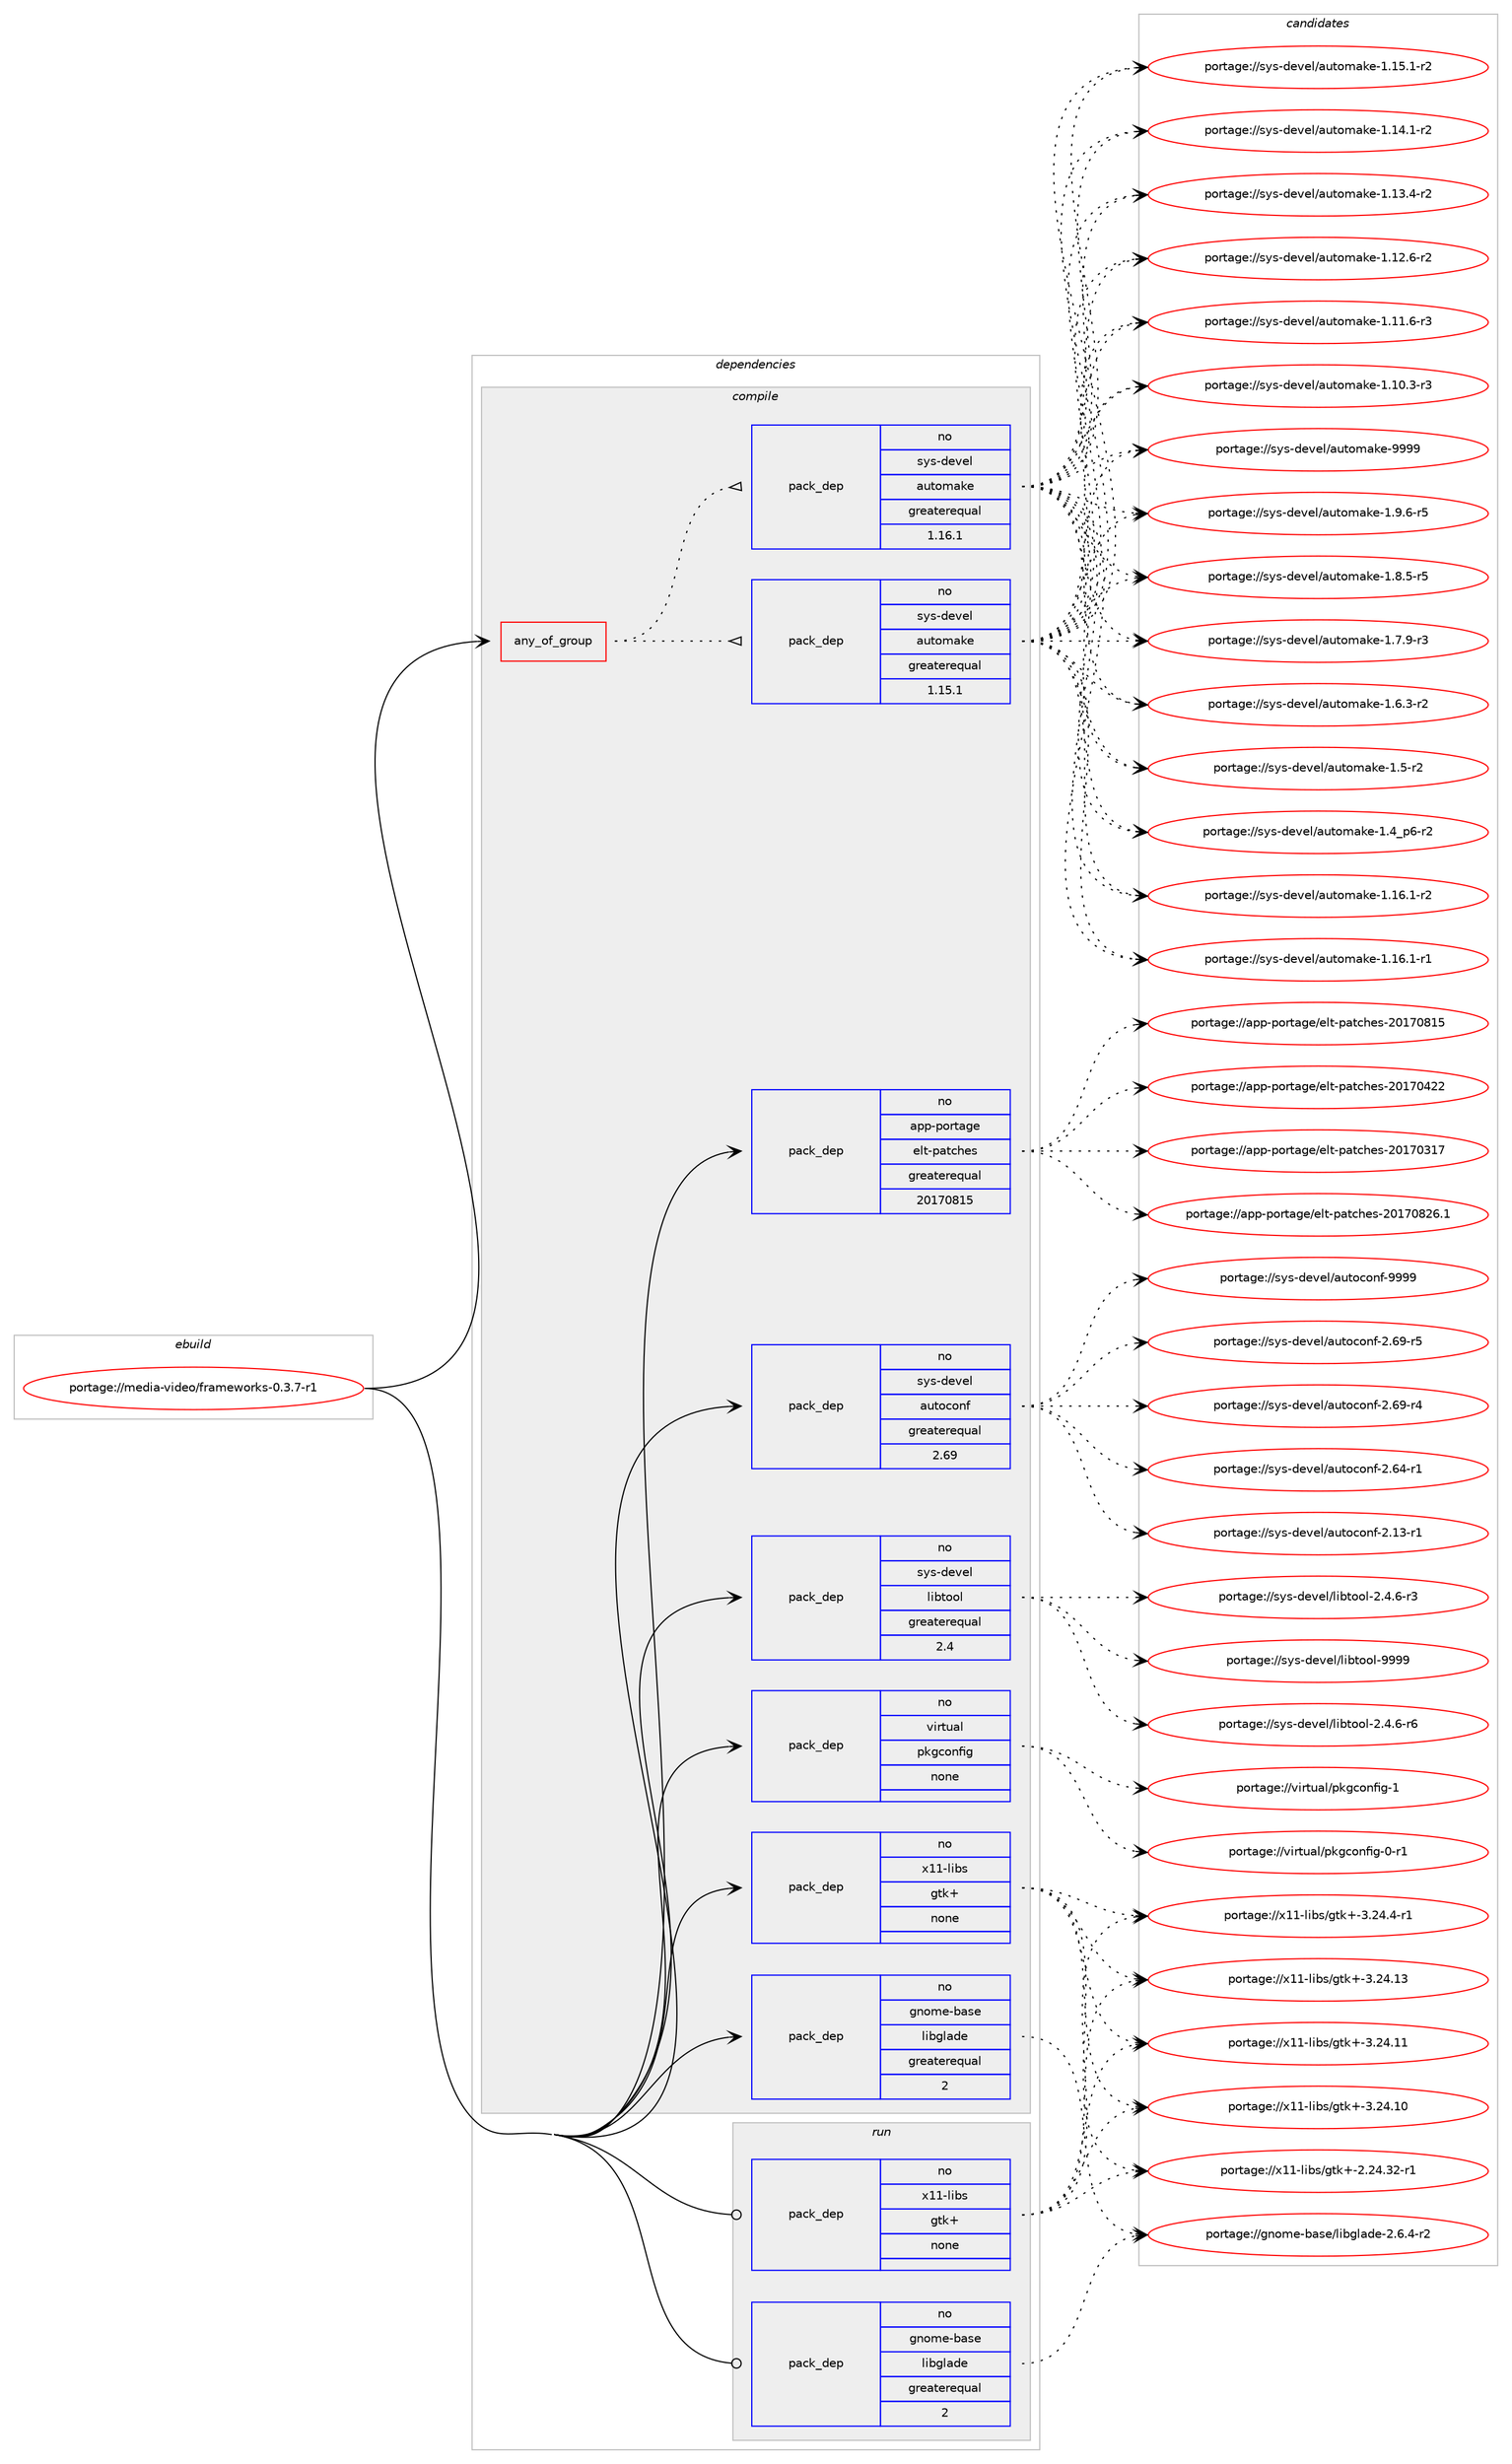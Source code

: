digraph prolog {

# *************
# Graph options
# *************

newrank=true;
concentrate=true;
compound=true;
graph [rankdir=LR,fontname=Helvetica,fontsize=10,ranksep=1.5];#, ranksep=2.5, nodesep=0.2];
edge  [arrowhead=vee];
node  [fontname=Helvetica,fontsize=10];

# **********
# The ebuild
# **********

subgraph cluster_leftcol {
color=gray;
rank=same;
label=<<i>ebuild</i>>;
id [label="portage://media-video/frameworks-0.3.7-r1", color=red, width=4, href="../media-video/frameworks-0.3.7-r1.svg"];
}

# ****************
# The dependencies
# ****************

subgraph cluster_midcol {
color=gray;
label=<<i>dependencies</i>>;
subgraph cluster_compile {
fillcolor="#eeeeee";
style=filled;
label=<<i>compile</i>>;
subgraph any2676 {
dependency178869 [label=<<TABLE BORDER="0" CELLBORDER="1" CELLSPACING="0" CELLPADDING="4"><TR><TD CELLPADDING="10">any_of_group</TD></TR></TABLE>>, shape=none, color=red];subgraph pack136348 {
dependency178870 [label=<<TABLE BORDER="0" CELLBORDER="1" CELLSPACING="0" CELLPADDING="4" WIDTH="220"><TR><TD ROWSPAN="6" CELLPADDING="30">pack_dep</TD></TR><TR><TD WIDTH="110">no</TD></TR><TR><TD>sys-devel</TD></TR><TR><TD>automake</TD></TR><TR><TD>greaterequal</TD></TR><TR><TD>1.16.1</TD></TR></TABLE>>, shape=none, color=blue];
}
dependency178869:e -> dependency178870:w [weight=20,style="dotted",arrowhead="oinv"];
subgraph pack136349 {
dependency178871 [label=<<TABLE BORDER="0" CELLBORDER="1" CELLSPACING="0" CELLPADDING="4" WIDTH="220"><TR><TD ROWSPAN="6" CELLPADDING="30">pack_dep</TD></TR><TR><TD WIDTH="110">no</TD></TR><TR><TD>sys-devel</TD></TR><TR><TD>automake</TD></TR><TR><TD>greaterequal</TD></TR><TR><TD>1.15.1</TD></TR></TABLE>>, shape=none, color=blue];
}
dependency178869:e -> dependency178871:w [weight=20,style="dotted",arrowhead="oinv"];
}
id:e -> dependency178869:w [weight=20,style="solid",arrowhead="vee"];
subgraph pack136350 {
dependency178872 [label=<<TABLE BORDER="0" CELLBORDER="1" CELLSPACING="0" CELLPADDING="4" WIDTH="220"><TR><TD ROWSPAN="6" CELLPADDING="30">pack_dep</TD></TR><TR><TD WIDTH="110">no</TD></TR><TR><TD>app-portage</TD></TR><TR><TD>elt-patches</TD></TR><TR><TD>greaterequal</TD></TR><TR><TD>20170815</TD></TR></TABLE>>, shape=none, color=blue];
}
id:e -> dependency178872:w [weight=20,style="solid",arrowhead="vee"];
subgraph pack136351 {
dependency178873 [label=<<TABLE BORDER="0" CELLBORDER="1" CELLSPACING="0" CELLPADDING="4" WIDTH="220"><TR><TD ROWSPAN="6" CELLPADDING="30">pack_dep</TD></TR><TR><TD WIDTH="110">no</TD></TR><TR><TD>gnome-base</TD></TR><TR><TD>libglade</TD></TR><TR><TD>greaterequal</TD></TR><TR><TD>2</TD></TR></TABLE>>, shape=none, color=blue];
}
id:e -> dependency178873:w [weight=20,style="solid",arrowhead="vee"];
subgraph pack136352 {
dependency178874 [label=<<TABLE BORDER="0" CELLBORDER="1" CELLSPACING="0" CELLPADDING="4" WIDTH="220"><TR><TD ROWSPAN="6" CELLPADDING="30">pack_dep</TD></TR><TR><TD WIDTH="110">no</TD></TR><TR><TD>sys-devel</TD></TR><TR><TD>autoconf</TD></TR><TR><TD>greaterequal</TD></TR><TR><TD>2.69</TD></TR></TABLE>>, shape=none, color=blue];
}
id:e -> dependency178874:w [weight=20,style="solid",arrowhead="vee"];
subgraph pack136353 {
dependency178875 [label=<<TABLE BORDER="0" CELLBORDER="1" CELLSPACING="0" CELLPADDING="4" WIDTH="220"><TR><TD ROWSPAN="6" CELLPADDING="30">pack_dep</TD></TR><TR><TD WIDTH="110">no</TD></TR><TR><TD>sys-devel</TD></TR><TR><TD>libtool</TD></TR><TR><TD>greaterequal</TD></TR><TR><TD>2.4</TD></TR></TABLE>>, shape=none, color=blue];
}
id:e -> dependency178875:w [weight=20,style="solid",arrowhead="vee"];
subgraph pack136354 {
dependency178876 [label=<<TABLE BORDER="0" CELLBORDER="1" CELLSPACING="0" CELLPADDING="4" WIDTH="220"><TR><TD ROWSPAN="6" CELLPADDING="30">pack_dep</TD></TR><TR><TD WIDTH="110">no</TD></TR><TR><TD>virtual</TD></TR><TR><TD>pkgconfig</TD></TR><TR><TD>none</TD></TR><TR><TD></TD></TR></TABLE>>, shape=none, color=blue];
}
id:e -> dependency178876:w [weight=20,style="solid",arrowhead="vee"];
subgraph pack136355 {
dependency178877 [label=<<TABLE BORDER="0" CELLBORDER="1" CELLSPACING="0" CELLPADDING="4" WIDTH="220"><TR><TD ROWSPAN="6" CELLPADDING="30">pack_dep</TD></TR><TR><TD WIDTH="110">no</TD></TR><TR><TD>x11-libs</TD></TR><TR><TD>gtk+</TD></TR><TR><TD>none</TD></TR><TR><TD></TD></TR></TABLE>>, shape=none, color=blue];
}
id:e -> dependency178877:w [weight=20,style="solid",arrowhead="vee"];
}
subgraph cluster_compileandrun {
fillcolor="#eeeeee";
style=filled;
label=<<i>compile and run</i>>;
}
subgraph cluster_run {
fillcolor="#eeeeee";
style=filled;
label=<<i>run</i>>;
subgraph pack136356 {
dependency178878 [label=<<TABLE BORDER="0" CELLBORDER="1" CELLSPACING="0" CELLPADDING="4" WIDTH="220"><TR><TD ROWSPAN="6" CELLPADDING="30">pack_dep</TD></TR><TR><TD WIDTH="110">no</TD></TR><TR><TD>gnome-base</TD></TR><TR><TD>libglade</TD></TR><TR><TD>greaterequal</TD></TR><TR><TD>2</TD></TR></TABLE>>, shape=none, color=blue];
}
id:e -> dependency178878:w [weight=20,style="solid",arrowhead="odot"];
subgraph pack136357 {
dependency178879 [label=<<TABLE BORDER="0" CELLBORDER="1" CELLSPACING="0" CELLPADDING="4" WIDTH="220"><TR><TD ROWSPAN="6" CELLPADDING="30">pack_dep</TD></TR><TR><TD WIDTH="110">no</TD></TR><TR><TD>x11-libs</TD></TR><TR><TD>gtk+</TD></TR><TR><TD>none</TD></TR><TR><TD></TD></TR></TABLE>>, shape=none, color=blue];
}
id:e -> dependency178879:w [weight=20,style="solid",arrowhead="odot"];
}
}

# **************
# The candidates
# **************

subgraph cluster_choices {
rank=same;
color=gray;
label=<<i>candidates</i>>;

subgraph choice136348 {
color=black;
nodesep=1;
choice115121115451001011181011084797117116111109971071014557575757 [label="portage://sys-devel/automake-9999", color=red, width=4,href="../sys-devel/automake-9999.svg"];
choice115121115451001011181011084797117116111109971071014549465746544511453 [label="portage://sys-devel/automake-1.9.6-r5", color=red, width=4,href="../sys-devel/automake-1.9.6-r5.svg"];
choice115121115451001011181011084797117116111109971071014549465646534511453 [label="portage://sys-devel/automake-1.8.5-r5", color=red, width=4,href="../sys-devel/automake-1.8.5-r5.svg"];
choice115121115451001011181011084797117116111109971071014549465546574511451 [label="portage://sys-devel/automake-1.7.9-r3", color=red, width=4,href="../sys-devel/automake-1.7.9-r3.svg"];
choice115121115451001011181011084797117116111109971071014549465446514511450 [label="portage://sys-devel/automake-1.6.3-r2", color=red, width=4,href="../sys-devel/automake-1.6.3-r2.svg"];
choice11512111545100101118101108479711711611110997107101454946534511450 [label="portage://sys-devel/automake-1.5-r2", color=red, width=4,href="../sys-devel/automake-1.5-r2.svg"];
choice115121115451001011181011084797117116111109971071014549465295112544511450 [label="portage://sys-devel/automake-1.4_p6-r2", color=red, width=4,href="../sys-devel/automake-1.4_p6-r2.svg"];
choice11512111545100101118101108479711711611110997107101454946495446494511450 [label="portage://sys-devel/automake-1.16.1-r2", color=red, width=4,href="../sys-devel/automake-1.16.1-r2.svg"];
choice11512111545100101118101108479711711611110997107101454946495446494511449 [label="portage://sys-devel/automake-1.16.1-r1", color=red, width=4,href="../sys-devel/automake-1.16.1-r1.svg"];
choice11512111545100101118101108479711711611110997107101454946495346494511450 [label="portage://sys-devel/automake-1.15.1-r2", color=red, width=4,href="../sys-devel/automake-1.15.1-r2.svg"];
choice11512111545100101118101108479711711611110997107101454946495246494511450 [label="portage://sys-devel/automake-1.14.1-r2", color=red, width=4,href="../sys-devel/automake-1.14.1-r2.svg"];
choice11512111545100101118101108479711711611110997107101454946495146524511450 [label="portage://sys-devel/automake-1.13.4-r2", color=red, width=4,href="../sys-devel/automake-1.13.4-r2.svg"];
choice11512111545100101118101108479711711611110997107101454946495046544511450 [label="portage://sys-devel/automake-1.12.6-r2", color=red, width=4,href="../sys-devel/automake-1.12.6-r2.svg"];
choice11512111545100101118101108479711711611110997107101454946494946544511451 [label="portage://sys-devel/automake-1.11.6-r3", color=red, width=4,href="../sys-devel/automake-1.11.6-r3.svg"];
choice11512111545100101118101108479711711611110997107101454946494846514511451 [label="portage://sys-devel/automake-1.10.3-r3", color=red, width=4,href="../sys-devel/automake-1.10.3-r3.svg"];
dependency178870:e -> choice115121115451001011181011084797117116111109971071014557575757:w [style=dotted,weight="100"];
dependency178870:e -> choice115121115451001011181011084797117116111109971071014549465746544511453:w [style=dotted,weight="100"];
dependency178870:e -> choice115121115451001011181011084797117116111109971071014549465646534511453:w [style=dotted,weight="100"];
dependency178870:e -> choice115121115451001011181011084797117116111109971071014549465546574511451:w [style=dotted,weight="100"];
dependency178870:e -> choice115121115451001011181011084797117116111109971071014549465446514511450:w [style=dotted,weight="100"];
dependency178870:e -> choice11512111545100101118101108479711711611110997107101454946534511450:w [style=dotted,weight="100"];
dependency178870:e -> choice115121115451001011181011084797117116111109971071014549465295112544511450:w [style=dotted,weight="100"];
dependency178870:e -> choice11512111545100101118101108479711711611110997107101454946495446494511450:w [style=dotted,weight="100"];
dependency178870:e -> choice11512111545100101118101108479711711611110997107101454946495446494511449:w [style=dotted,weight="100"];
dependency178870:e -> choice11512111545100101118101108479711711611110997107101454946495346494511450:w [style=dotted,weight="100"];
dependency178870:e -> choice11512111545100101118101108479711711611110997107101454946495246494511450:w [style=dotted,weight="100"];
dependency178870:e -> choice11512111545100101118101108479711711611110997107101454946495146524511450:w [style=dotted,weight="100"];
dependency178870:e -> choice11512111545100101118101108479711711611110997107101454946495046544511450:w [style=dotted,weight="100"];
dependency178870:e -> choice11512111545100101118101108479711711611110997107101454946494946544511451:w [style=dotted,weight="100"];
dependency178870:e -> choice11512111545100101118101108479711711611110997107101454946494846514511451:w [style=dotted,weight="100"];
}
subgraph choice136349 {
color=black;
nodesep=1;
choice115121115451001011181011084797117116111109971071014557575757 [label="portage://sys-devel/automake-9999", color=red, width=4,href="../sys-devel/automake-9999.svg"];
choice115121115451001011181011084797117116111109971071014549465746544511453 [label="portage://sys-devel/automake-1.9.6-r5", color=red, width=4,href="../sys-devel/automake-1.9.6-r5.svg"];
choice115121115451001011181011084797117116111109971071014549465646534511453 [label="portage://sys-devel/automake-1.8.5-r5", color=red, width=4,href="../sys-devel/automake-1.8.5-r5.svg"];
choice115121115451001011181011084797117116111109971071014549465546574511451 [label="portage://sys-devel/automake-1.7.9-r3", color=red, width=4,href="../sys-devel/automake-1.7.9-r3.svg"];
choice115121115451001011181011084797117116111109971071014549465446514511450 [label="portage://sys-devel/automake-1.6.3-r2", color=red, width=4,href="../sys-devel/automake-1.6.3-r2.svg"];
choice11512111545100101118101108479711711611110997107101454946534511450 [label="portage://sys-devel/automake-1.5-r2", color=red, width=4,href="../sys-devel/automake-1.5-r2.svg"];
choice115121115451001011181011084797117116111109971071014549465295112544511450 [label="portage://sys-devel/automake-1.4_p6-r2", color=red, width=4,href="../sys-devel/automake-1.4_p6-r2.svg"];
choice11512111545100101118101108479711711611110997107101454946495446494511450 [label="portage://sys-devel/automake-1.16.1-r2", color=red, width=4,href="../sys-devel/automake-1.16.1-r2.svg"];
choice11512111545100101118101108479711711611110997107101454946495446494511449 [label="portage://sys-devel/automake-1.16.1-r1", color=red, width=4,href="../sys-devel/automake-1.16.1-r1.svg"];
choice11512111545100101118101108479711711611110997107101454946495346494511450 [label="portage://sys-devel/automake-1.15.1-r2", color=red, width=4,href="../sys-devel/automake-1.15.1-r2.svg"];
choice11512111545100101118101108479711711611110997107101454946495246494511450 [label="portage://sys-devel/automake-1.14.1-r2", color=red, width=4,href="../sys-devel/automake-1.14.1-r2.svg"];
choice11512111545100101118101108479711711611110997107101454946495146524511450 [label="portage://sys-devel/automake-1.13.4-r2", color=red, width=4,href="../sys-devel/automake-1.13.4-r2.svg"];
choice11512111545100101118101108479711711611110997107101454946495046544511450 [label="portage://sys-devel/automake-1.12.6-r2", color=red, width=4,href="../sys-devel/automake-1.12.6-r2.svg"];
choice11512111545100101118101108479711711611110997107101454946494946544511451 [label="portage://sys-devel/automake-1.11.6-r3", color=red, width=4,href="../sys-devel/automake-1.11.6-r3.svg"];
choice11512111545100101118101108479711711611110997107101454946494846514511451 [label="portage://sys-devel/automake-1.10.3-r3", color=red, width=4,href="../sys-devel/automake-1.10.3-r3.svg"];
dependency178871:e -> choice115121115451001011181011084797117116111109971071014557575757:w [style=dotted,weight="100"];
dependency178871:e -> choice115121115451001011181011084797117116111109971071014549465746544511453:w [style=dotted,weight="100"];
dependency178871:e -> choice115121115451001011181011084797117116111109971071014549465646534511453:w [style=dotted,weight="100"];
dependency178871:e -> choice115121115451001011181011084797117116111109971071014549465546574511451:w [style=dotted,weight="100"];
dependency178871:e -> choice115121115451001011181011084797117116111109971071014549465446514511450:w [style=dotted,weight="100"];
dependency178871:e -> choice11512111545100101118101108479711711611110997107101454946534511450:w [style=dotted,weight="100"];
dependency178871:e -> choice115121115451001011181011084797117116111109971071014549465295112544511450:w [style=dotted,weight="100"];
dependency178871:e -> choice11512111545100101118101108479711711611110997107101454946495446494511450:w [style=dotted,weight="100"];
dependency178871:e -> choice11512111545100101118101108479711711611110997107101454946495446494511449:w [style=dotted,weight="100"];
dependency178871:e -> choice11512111545100101118101108479711711611110997107101454946495346494511450:w [style=dotted,weight="100"];
dependency178871:e -> choice11512111545100101118101108479711711611110997107101454946495246494511450:w [style=dotted,weight="100"];
dependency178871:e -> choice11512111545100101118101108479711711611110997107101454946495146524511450:w [style=dotted,weight="100"];
dependency178871:e -> choice11512111545100101118101108479711711611110997107101454946495046544511450:w [style=dotted,weight="100"];
dependency178871:e -> choice11512111545100101118101108479711711611110997107101454946494946544511451:w [style=dotted,weight="100"];
dependency178871:e -> choice11512111545100101118101108479711711611110997107101454946494846514511451:w [style=dotted,weight="100"];
}
subgraph choice136350 {
color=black;
nodesep=1;
choice971121124511211111411697103101471011081164511297116991041011154550484955485650544649 [label="portage://app-portage/elt-patches-20170826.1", color=red, width=4,href="../app-portage/elt-patches-20170826.1.svg"];
choice97112112451121111141169710310147101108116451129711699104101115455048495548564953 [label="portage://app-portage/elt-patches-20170815", color=red, width=4,href="../app-portage/elt-patches-20170815.svg"];
choice97112112451121111141169710310147101108116451129711699104101115455048495548525050 [label="portage://app-portage/elt-patches-20170422", color=red, width=4,href="../app-portage/elt-patches-20170422.svg"];
choice97112112451121111141169710310147101108116451129711699104101115455048495548514955 [label="portage://app-portage/elt-patches-20170317", color=red, width=4,href="../app-portage/elt-patches-20170317.svg"];
dependency178872:e -> choice971121124511211111411697103101471011081164511297116991041011154550484955485650544649:w [style=dotted,weight="100"];
dependency178872:e -> choice97112112451121111141169710310147101108116451129711699104101115455048495548564953:w [style=dotted,weight="100"];
dependency178872:e -> choice97112112451121111141169710310147101108116451129711699104101115455048495548525050:w [style=dotted,weight="100"];
dependency178872:e -> choice97112112451121111141169710310147101108116451129711699104101115455048495548514955:w [style=dotted,weight="100"];
}
subgraph choice136351 {
color=black;
nodesep=1;
choice1031101111091014598971151014710810598103108971001014550465446524511450 [label="portage://gnome-base/libglade-2.6.4-r2", color=red, width=4,href="../gnome-base/libglade-2.6.4-r2.svg"];
dependency178873:e -> choice1031101111091014598971151014710810598103108971001014550465446524511450:w [style=dotted,weight="100"];
}
subgraph choice136352 {
color=black;
nodesep=1;
choice115121115451001011181011084797117116111991111101024557575757 [label="portage://sys-devel/autoconf-9999", color=red, width=4,href="../sys-devel/autoconf-9999.svg"];
choice1151211154510010111810110847971171161119911111010245504654574511453 [label="portage://sys-devel/autoconf-2.69-r5", color=red, width=4,href="../sys-devel/autoconf-2.69-r5.svg"];
choice1151211154510010111810110847971171161119911111010245504654574511452 [label="portage://sys-devel/autoconf-2.69-r4", color=red, width=4,href="../sys-devel/autoconf-2.69-r4.svg"];
choice1151211154510010111810110847971171161119911111010245504654524511449 [label="portage://sys-devel/autoconf-2.64-r1", color=red, width=4,href="../sys-devel/autoconf-2.64-r1.svg"];
choice1151211154510010111810110847971171161119911111010245504649514511449 [label="portage://sys-devel/autoconf-2.13-r1", color=red, width=4,href="../sys-devel/autoconf-2.13-r1.svg"];
dependency178874:e -> choice115121115451001011181011084797117116111991111101024557575757:w [style=dotted,weight="100"];
dependency178874:e -> choice1151211154510010111810110847971171161119911111010245504654574511453:w [style=dotted,weight="100"];
dependency178874:e -> choice1151211154510010111810110847971171161119911111010245504654574511452:w [style=dotted,weight="100"];
dependency178874:e -> choice1151211154510010111810110847971171161119911111010245504654524511449:w [style=dotted,weight="100"];
dependency178874:e -> choice1151211154510010111810110847971171161119911111010245504649514511449:w [style=dotted,weight="100"];
}
subgraph choice136353 {
color=black;
nodesep=1;
choice1151211154510010111810110847108105981161111111084557575757 [label="portage://sys-devel/libtool-9999", color=red, width=4,href="../sys-devel/libtool-9999.svg"];
choice1151211154510010111810110847108105981161111111084550465246544511454 [label="portage://sys-devel/libtool-2.4.6-r6", color=red, width=4,href="../sys-devel/libtool-2.4.6-r6.svg"];
choice1151211154510010111810110847108105981161111111084550465246544511451 [label="portage://sys-devel/libtool-2.4.6-r3", color=red, width=4,href="../sys-devel/libtool-2.4.6-r3.svg"];
dependency178875:e -> choice1151211154510010111810110847108105981161111111084557575757:w [style=dotted,weight="100"];
dependency178875:e -> choice1151211154510010111810110847108105981161111111084550465246544511454:w [style=dotted,weight="100"];
dependency178875:e -> choice1151211154510010111810110847108105981161111111084550465246544511451:w [style=dotted,weight="100"];
}
subgraph choice136354 {
color=black;
nodesep=1;
choice1181051141161179710847112107103991111101021051034549 [label="portage://virtual/pkgconfig-1", color=red, width=4,href="../virtual/pkgconfig-1.svg"];
choice11810511411611797108471121071039911111010210510345484511449 [label="portage://virtual/pkgconfig-0-r1", color=red, width=4,href="../virtual/pkgconfig-0-r1.svg"];
dependency178876:e -> choice1181051141161179710847112107103991111101021051034549:w [style=dotted,weight="100"];
dependency178876:e -> choice11810511411611797108471121071039911111010210510345484511449:w [style=dotted,weight="100"];
}
subgraph choice136355 {
color=black;
nodesep=1;
choice120494945108105981154710311610743455146505246524511449 [label="portage://x11-libs/gtk+-3.24.4-r1", color=red, width=4,href="../x11-libs/gtk+-3.24.4-r1.svg"];
choice1204949451081059811547103116107434551465052464951 [label="portage://x11-libs/gtk+-3.24.13", color=red, width=4,href="../x11-libs/gtk+-3.24.13.svg"];
choice1204949451081059811547103116107434551465052464949 [label="portage://x11-libs/gtk+-3.24.11", color=red, width=4,href="../x11-libs/gtk+-3.24.11.svg"];
choice1204949451081059811547103116107434551465052464948 [label="portage://x11-libs/gtk+-3.24.10", color=red, width=4,href="../x11-libs/gtk+-3.24.10.svg"];
choice12049494510810598115471031161074345504650524651504511449 [label="portage://x11-libs/gtk+-2.24.32-r1", color=red, width=4,href="../x11-libs/gtk+-2.24.32-r1.svg"];
dependency178877:e -> choice120494945108105981154710311610743455146505246524511449:w [style=dotted,weight="100"];
dependency178877:e -> choice1204949451081059811547103116107434551465052464951:w [style=dotted,weight="100"];
dependency178877:e -> choice1204949451081059811547103116107434551465052464949:w [style=dotted,weight="100"];
dependency178877:e -> choice1204949451081059811547103116107434551465052464948:w [style=dotted,weight="100"];
dependency178877:e -> choice12049494510810598115471031161074345504650524651504511449:w [style=dotted,weight="100"];
}
subgraph choice136356 {
color=black;
nodesep=1;
choice1031101111091014598971151014710810598103108971001014550465446524511450 [label="portage://gnome-base/libglade-2.6.4-r2", color=red, width=4,href="../gnome-base/libglade-2.6.4-r2.svg"];
dependency178878:e -> choice1031101111091014598971151014710810598103108971001014550465446524511450:w [style=dotted,weight="100"];
}
subgraph choice136357 {
color=black;
nodesep=1;
choice120494945108105981154710311610743455146505246524511449 [label="portage://x11-libs/gtk+-3.24.4-r1", color=red, width=4,href="../x11-libs/gtk+-3.24.4-r1.svg"];
choice1204949451081059811547103116107434551465052464951 [label="portage://x11-libs/gtk+-3.24.13", color=red, width=4,href="../x11-libs/gtk+-3.24.13.svg"];
choice1204949451081059811547103116107434551465052464949 [label="portage://x11-libs/gtk+-3.24.11", color=red, width=4,href="../x11-libs/gtk+-3.24.11.svg"];
choice1204949451081059811547103116107434551465052464948 [label="portage://x11-libs/gtk+-3.24.10", color=red, width=4,href="../x11-libs/gtk+-3.24.10.svg"];
choice12049494510810598115471031161074345504650524651504511449 [label="portage://x11-libs/gtk+-2.24.32-r1", color=red, width=4,href="../x11-libs/gtk+-2.24.32-r1.svg"];
dependency178879:e -> choice120494945108105981154710311610743455146505246524511449:w [style=dotted,weight="100"];
dependency178879:e -> choice1204949451081059811547103116107434551465052464951:w [style=dotted,weight="100"];
dependency178879:e -> choice1204949451081059811547103116107434551465052464949:w [style=dotted,weight="100"];
dependency178879:e -> choice1204949451081059811547103116107434551465052464948:w [style=dotted,weight="100"];
dependency178879:e -> choice12049494510810598115471031161074345504650524651504511449:w [style=dotted,weight="100"];
}
}

}
